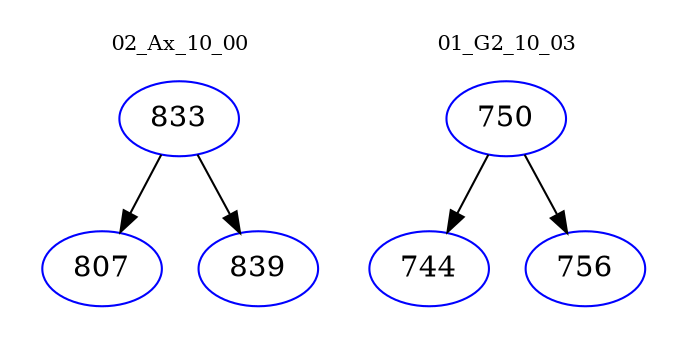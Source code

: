 digraph{
subgraph cluster_0 {
color = white
label = "02_Ax_10_00";
fontsize=10;
T0_833 [label="833", color="blue"]
T0_833 -> T0_807 [color="black"]
T0_807 [label="807", color="blue"]
T0_833 -> T0_839 [color="black"]
T0_839 [label="839", color="blue"]
}
subgraph cluster_1 {
color = white
label = "01_G2_10_03";
fontsize=10;
T1_750 [label="750", color="blue"]
T1_750 -> T1_744 [color="black"]
T1_744 [label="744", color="blue"]
T1_750 -> T1_756 [color="black"]
T1_756 [label="756", color="blue"]
}
}
